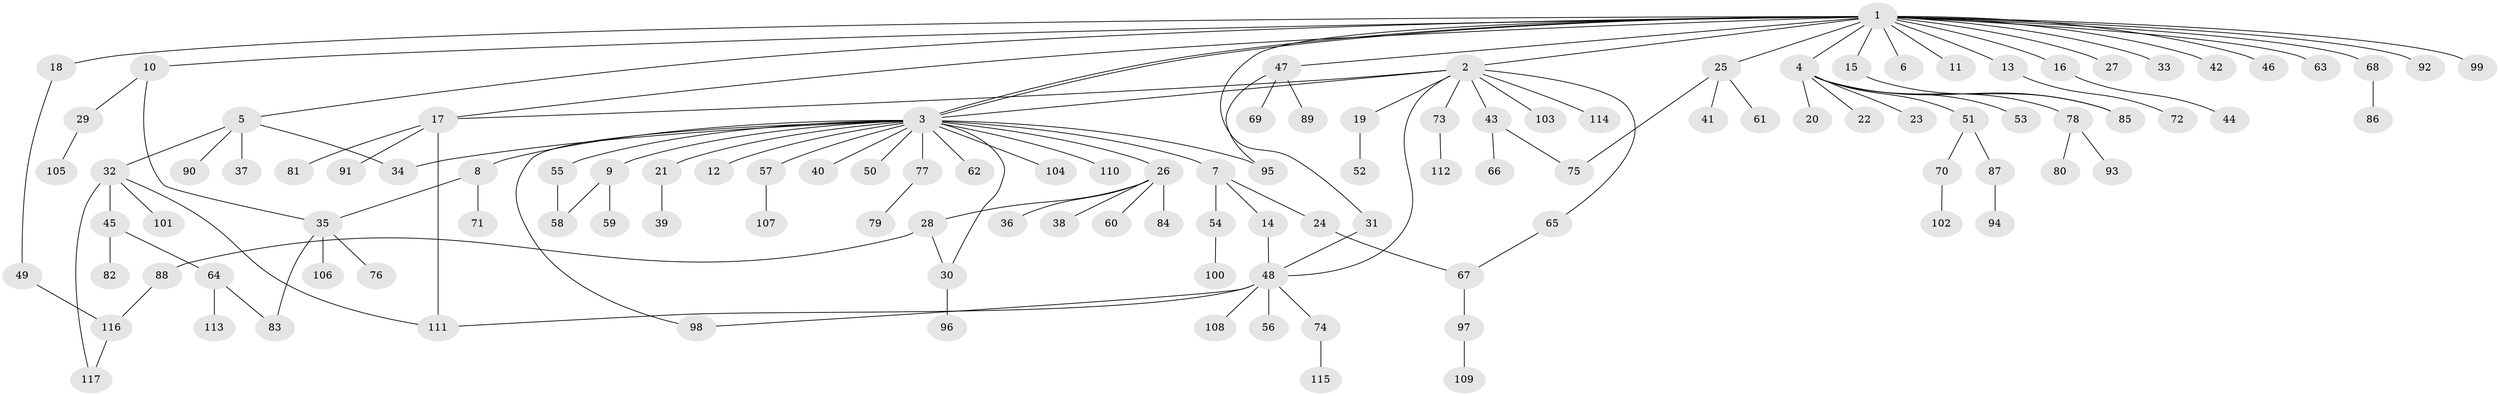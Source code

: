// Generated by graph-tools (version 1.1) at 2025/14/03/09/25 04:14:25]
// undirected, 117 vertices, 135 edges
graph export_dot {
graph [start="1"]
  node [color=gray90,style=filled];
  1;
  2;
  3;
  4;
  5;
  6;
  7;
  8;
  9;
  10;
  11;
  12;
  13;
  14;
  15;
  16;
  17;
  18;
  19;
  20;
  21;
  22;
  23;
  24;
  25;
  26;
  27;
  28;
  29;
  30;
  31;
  32;
  33;
  34;
  35;
  36;
  37;
  38;
  39;
  40;
  41;
  42;
  43;
  44;
  45;
  46;
  47;
  48;
  49;
  50;
  51;
  52;
  53;
  54;
  55;
  56;
  57;
  58;
  59;
  60;
  61;
  62;
  63;
  64;
  65;
  66;
  67;
  68;
  69;
  70;
  71;
  72;
  73;
  74;
  75;
  76;
  77;
  78;
  79;
  80;
  81;
  82;
  83;
  84;
  85;
  86;
  87;
  88;
  89;
  90;
  91;
  92;
  93;
  94;
  95;
  96;
  97;
  98;
  99;
  100;
  101;
  102;
  103;
  104;
  105;
  106;
  107;
  108;
  109;
  110;
  111;
  112;
  113;
  114;
  115;
  116;
  117;
  1 -- 2;
  1 -- 3;
  1 -- 3;
  1 -- 4;
  1 -- 5;
  1 -- 6;
  1 -- 10;
  1 -- 11;
  1 -- 13;
  1 -- 15;
  1 -- 16;
  1 -- 17;
  1 -- 18;
  1 -- 25;
  1 -- 27;
  1 -- 31;
  1 -- 33;
  1 -- 42;
  1 -- 46;
  1 -- 47;
  1 -- 63;
  1 -- 68;
  1 -- 92;
  1 -- 99;
  2 -- 3;
  2 -- 17;
  2 -- 19;
  2 -- 43;
  2 -- 48;
  2 -- 65;
  2 -- 73;
  2 -- 103;
  2 -- 114;
  3 -- 7;
  3 -- 8;
  3 -- 9;
  3 -- 12;
  3 -- 21;
  3 -- 26;
  3 -- 30;
  3 -- 34;
  3 -- 40;
  3 -- 50;
  3 -- 55;
  3 -- 57;
  3 -- 62;
  3 -- 77;
  3 -- 95;
  3 -- 98;
  3 -- 104;
  3 -- 110;
  4 -- 20;
  4 -- 22;
  4 -- 23;
  4 -- 51;
  4 -- 53;
  4 -- 78;
  4 -- 85;
  5 -- 32;
  5 -- 34;
  5 -- 37;
  5 -- 90;
  7 -- 14;
  7 -- 24;
  7 -- 54;
  8 -- 35;
  8 -- 71;
  9 -- 58;
  9 -- 59;
  10 -- 29;
  10 -- 35;
  13 -- 72;
  14 -- 48;
  15 -- 85;
  16 -- 44;
  17 -- 81;
  17 -- 91;
  17 -- 111;
  18 -- 49;
  19 -- 52;
  21 -- 39;
  24 -- 67;
  25 -- 41;
  25 -- 61;
  25 -- 75;
  26 -- 28;
  26 -- 36;
  26 -- 38;
  26 -- 60;
  26 -- 84;
  28 -- 30;
  28 -- 88;
  29 -- 105;
  30 -- 96;
  31 -- 48;
  32 -- 45;
  32 -- 101;
  32 -- 111;
  32 -- 117;
  35 -- 76;
  35 -- 83;
  35 -- 106;
  43 -- 66;
  43 -- 75;
  45 -- 64;
  45 -- 82;
  47 -- 69;
  47 -- 89;
  47 -- 95;
  48 -- 56;
  48 -- 74;
  48 -- 98;
  48 -- 108;
  48 -- 111;
  49 -- 116;
  51 -- 70;
  51 -- 87;
  54 -- 100;
  55 -- 58;
  57 -- 107;
  64 -- 83;
  64 -- 113;
  65 -- 67;
  67 -- 97;
  68 -- 86;
  70 -- 102;
  73 -- 112;
  74 -- 115;
  77 -- 79;
  78 -- 80;
  78 -- 93;
  87 -- 94;
  88 -- 116;
  97 -- 109;
  116 -- 117;
}
